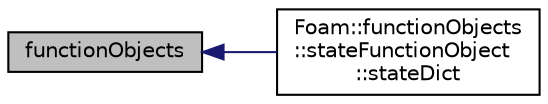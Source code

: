 digraph "functionObjects"
{
  bgcolor="transparent";
  edge [fontname="Helvetica",fontsize="10",labelfontname="Helvetica",labelfontsize="10"];
  node [fontname="Helvetica",fontsize="10",shape=record];
  rankdir="LR";
  Node1 [label="functionObjects",height=0.2,width=0.4,color="black", fillcolor="grey75", style="filled" fontcolor="black"];
  Node1 -> Node2 [dir="back",color="midnightblue",fontsize="10",style="solid",fontname="Helvetica"];
  Node2 [label="Foam::functionObjects\l::stateFunctionObject\l::stateDict",height=0.2,width=0.4,color="black",URL="$classFoam_1_1functionObjects_1_1stateFunctionObject.html#a14a3669c9c1822731df85d06daae90e0",tooltip="Return non-const access to the state dictionary. "];
}
